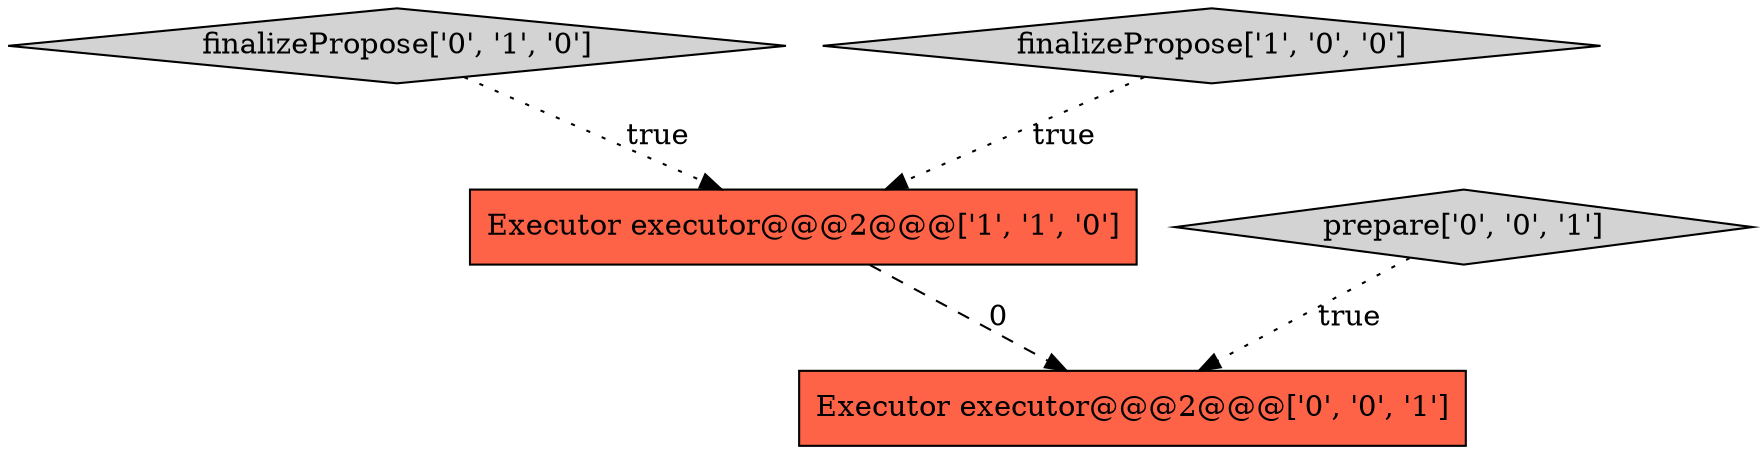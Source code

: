 digraph {
2 [style = filled, label = "finalizePropose['0', '1', '0']", fillcolor = lightgray, shape = diamond image = "AAA0AAABBB2BBB"];
4 [style = filled, label = "Executor executor@@@2@@@['0', '0', '1']", fillcolor = tomato, shape = box image = "AAA0AAABBB3BBB"];
1 [style = filled, label = "Executor executor@@@2@@@['1', '1', '0']", fillcolor = tomato, shape = box image = "AAA0AAABBB1BBB"];
3 [style = filled, label = "prepare['0', '0', '1']", fillcolor = lightgray, shape = diamond image = "AAA0AAABBB3BBB"];
0 [style = filled, label = "finalizePropose['1', '0', '0']", fillcolor = lightgray, shape = diamond image = "AAA0AAABBB1BBB"];
2->1 [style = dotted, label="true"];
0->1 [style = dotted, label="true"];
3->4 [style = dotted, label="true"];
1->4 [style = dashed, label="0"];
}
